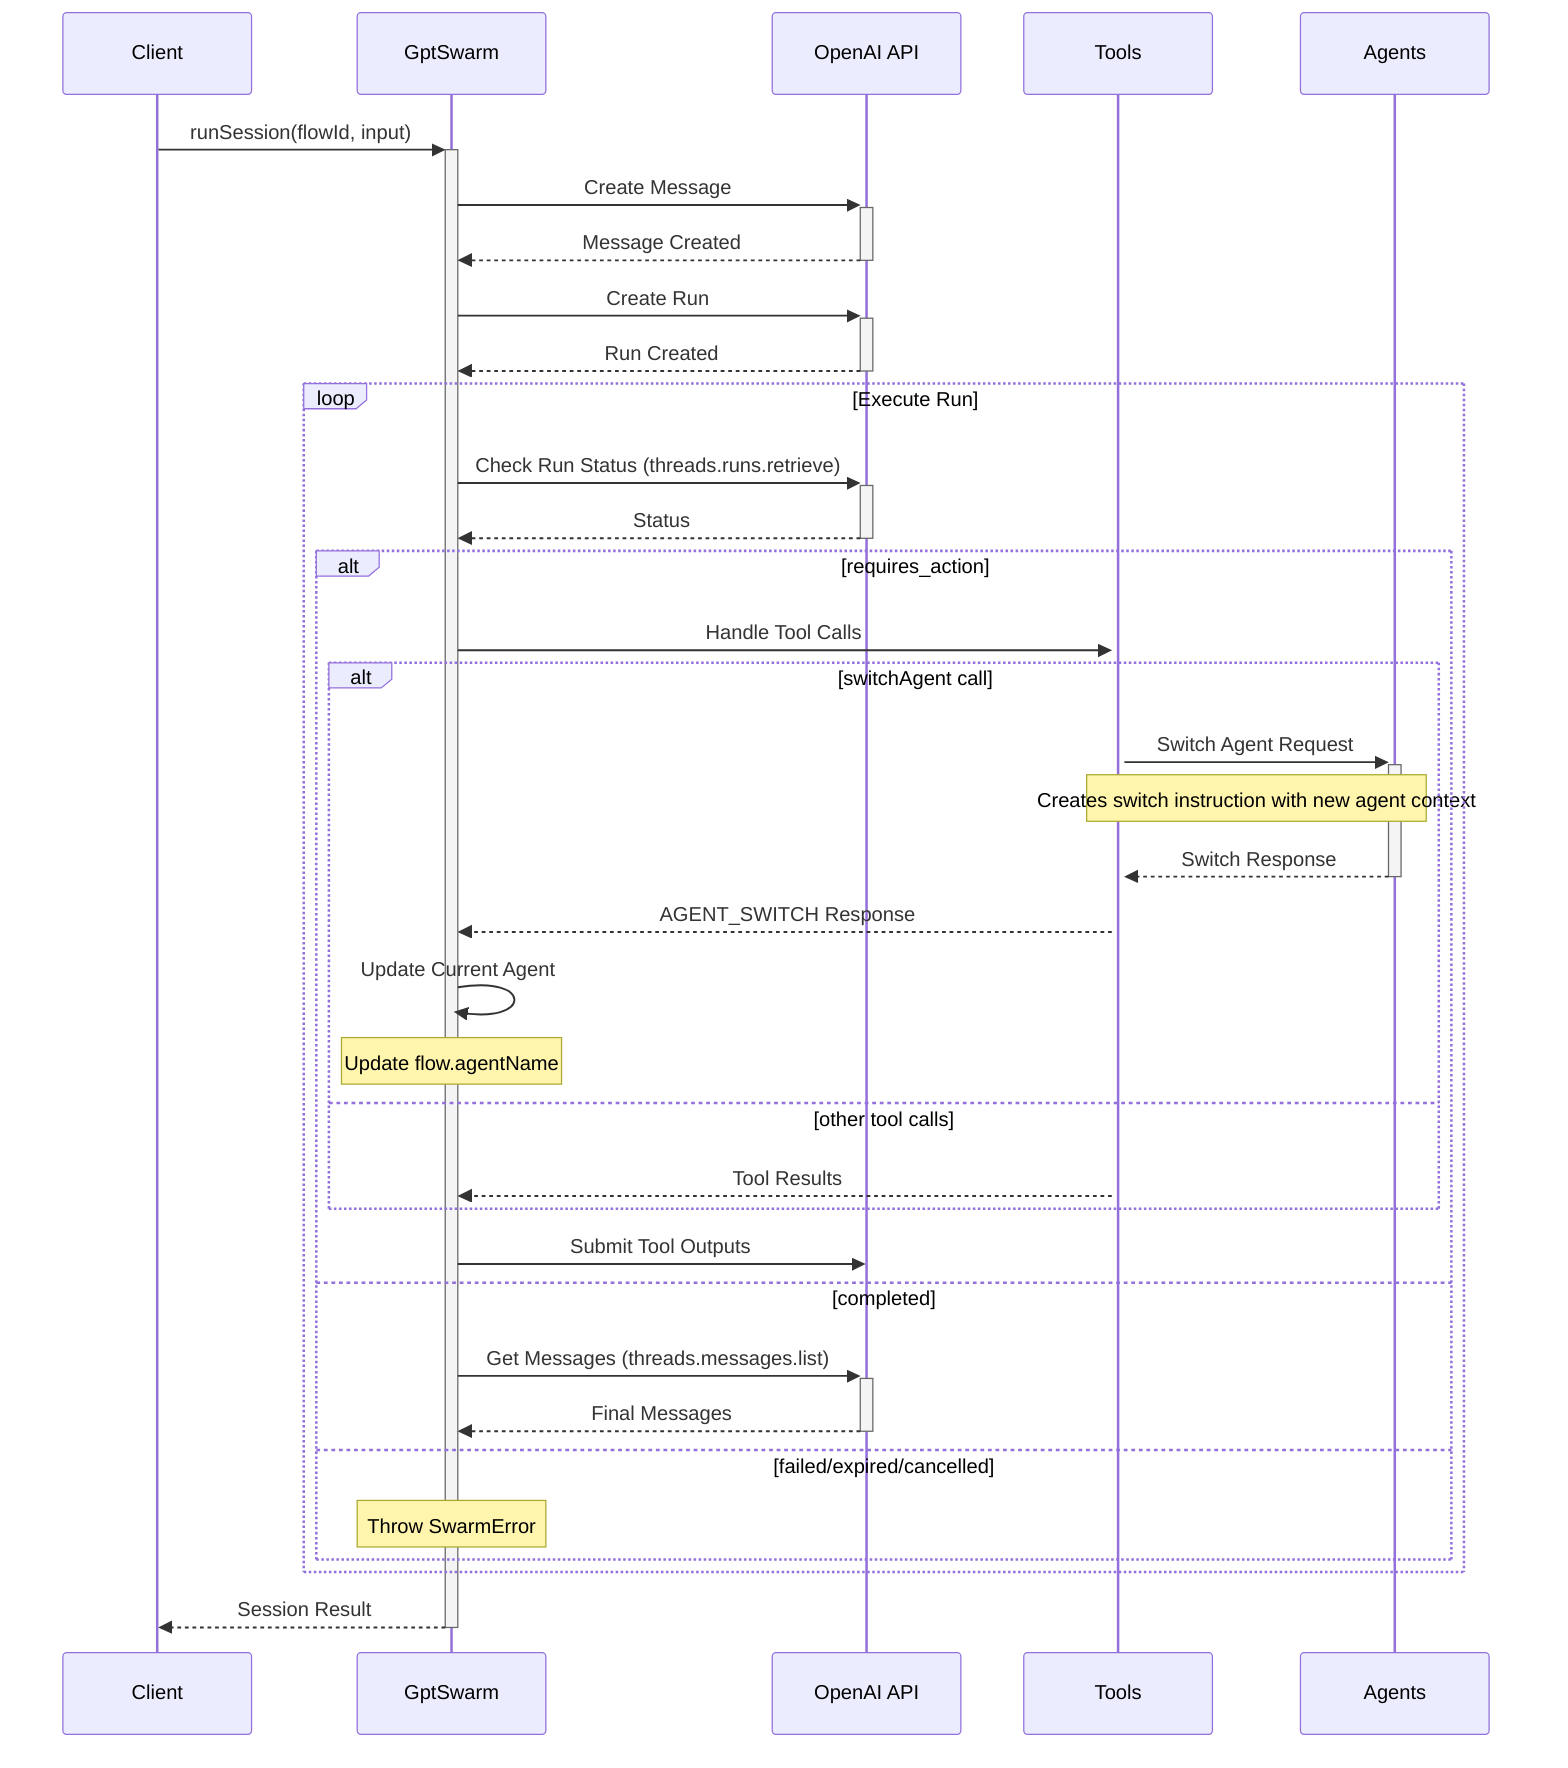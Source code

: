sequenceDiagram
    participant C as Client
    participant GS as GptSwarm
    participant OAI as OpenAI API
    participant T as Tools
    participant A as Agents

    C->>+GS: runSession(flowId, input)
    GS->>+OAI: Create Message
    OAI-->>-GS: Message Created
    GS->>+OAI: Create Run
    OAI-->>-GS: Run Created

    loop Execute Run
        GS->>+OAI: Check Run Status (threads.runs.retrieve)
        OAI-->>-GS: Status
        
        alt requires_action
            GS->>+T: Handle Tool Calls
            
            alt switchAgent call
                T->>+A: Switch Agent Request
                Note over T,A: Creates switch instruction with new agent context
                A-->>-T: Switch Response
                T-->>GS: AGENT_SWITCH Response
                GS->>GS: Update Current Agent
                Note over GS: Update flow.agentName
            else other tool calls
                T-->>GS: Tool Results
            end

            GS->>OAI: Submit Tool Outputs
        else completed
            GS->>+OAI: Get Messages (threads.messages.list)
            OAI-->>-GS: Final Messages
        else failed/expired/cancelled
            Note over GS: Throw SwarmError
        end
    end

    GS-->>-C: Session Result